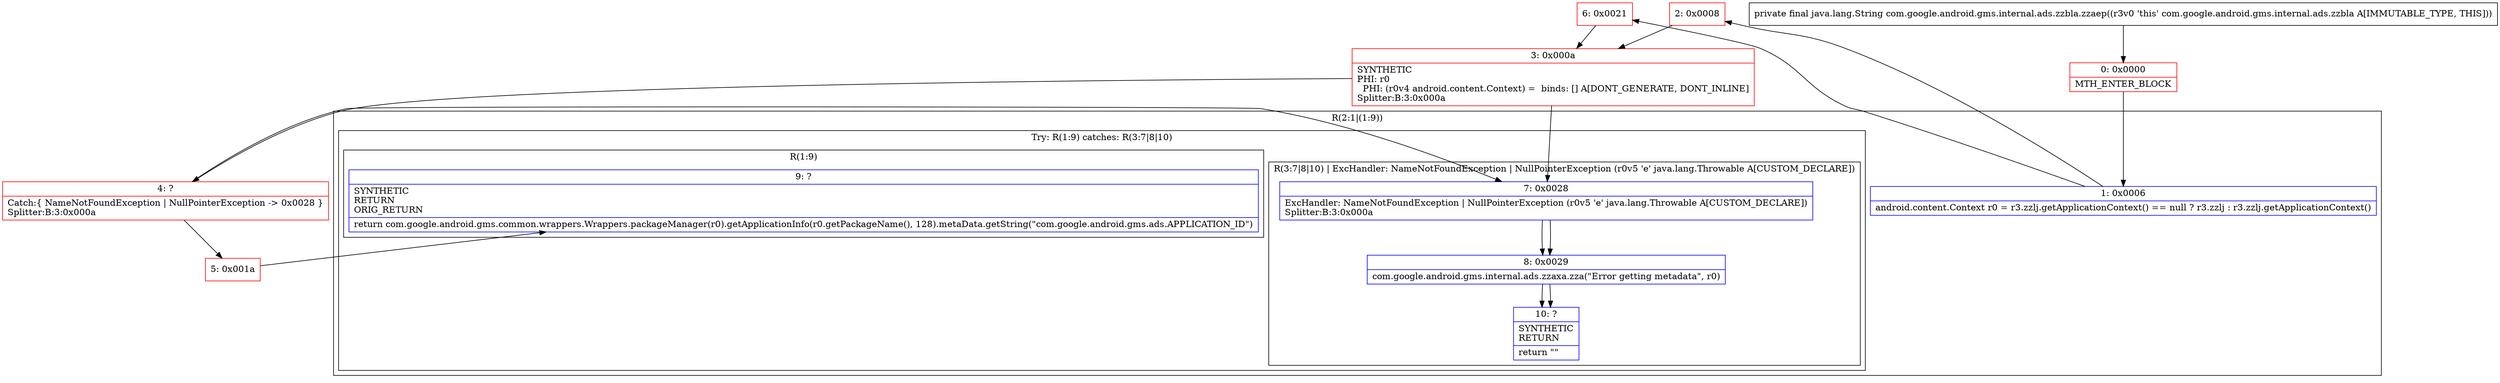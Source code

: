 digraph "CFG forcom.google.android.gms.internal.ads.zzbla.zzaep()Ljava\/lang\/String;" {
subgraph cluster_Region_2060165487 {
label = "R(2:1|(1:9))";
node [shape=record,color=blue];
Node_1 [shape=record,label="{1\:\ 0x0006|android.content.Context r0 = r3.zzlj.getApplicationContext() == null ? r3.zzlj : r3.zzlj.getApplicationContext()\l}"];
subgraph cluster_TryCatchRegion_873592271 {
label = "Try: R(1:9) catches: R(3:7|8|10)";
node [shape=record,color=blue];
subgraph cluster_Region_796383246 {
label = "R(1:9)";
node [shape=record,color=blue];
Node_9 [shape=record,label="{9\:\ ?|SYNTHETIC\lRETURN\lORIG_RETURN\l|return com.google.android.gms.common.wrappers.Wrappers.packageManager(r0).getApplicationInfo(r0.getPackageName(), 128).metaData.getString(\"com.google.android.gms.ads.APPLICATION_ID\")\l}"];
}
subgraph cluster_Region_99728843 {
label = "R(3:7|8|10) | ExcHandler: NameNotFoundException \| NullPointerException (r0v5 'e' java.lang.Throwable A[CUSTOM_DECLARE])\l";
node [shape=record,color=blue];
Node_7 [shape=record,label="{7\:\ 0x0028|ExcHandler: NameNotFoundException \| NullPointerException (r0v5 'e' java.lang.Throwable A[CUSTOM_DECLARE])\lSplitter:B:3:0x000a\l}"];
Node_8 [shape=record,label="{8\:\ 0x0029|com.google.android.gms.internal.ads.zzaxa.zza(\"Error getting metadata\", r0)\l}"];
Node_10 [shape=record,label="{10\:\ ?|SYNTHETIC\lRETURN\l|return \"\"\l}"];
}
}
}
subgraph cluster_Region_99728843 {
label = "R(3:7|8|10) | ExcHandler: NameNotFoundException \| NullPointerException (r0v5 'e' java.lang.Throwable A[CUSTOM_DECLARE])\l";
node [shape=record,color=blue];
Node_7 [shape=record,label="{7\:\ 0x0028|ExcHandler: NameNotFoundException \| NullPointerException (r0v5 'e' java.lang.Throwable A[CUSTOM_DECLARE])\lSplitter:B:3:0x000a\l}"];
Node_8 [shape=record,label="{8\:\ 0x0029|com.google.android.gms.internal.ads.zzaxa.zza(\"Error getting metadata\", r0)\l}"];
Node_10 [shape=record,label="{10\:\ ?|SYNTHETIC\lRETURN\l|return \"\"\l}"];
}
Node_0 [shape=record,color=red,label="{0\:\ 0x0000|MTH_ENTER_BLOCK\l}"];
Node_2 [shape=record,color=red,label="{2\:\ 0x0008}"];
Node_3 [shape=record,color=red,label="{3\:\ 0x000a|SYNTHETIC\lPHI: r0 \l  PHI: (r0v4 android.content.Context) =  binds: [] A[DONT_GENERATE, DONT_INLINE]\lSplitter:B:3:0x000a\l}"];
Node_4 [shape=record,color=red,label="{4\:\ ?|Catch:\{ NameNotFoundException \| NullPointerException \-\> 0x0028 \}\lSplitter:B:3:0x000a\l}"];
Node_5 [shape=record,color=red,label="{5\:\ 0x001a}"];
Node_6 [shape=record,color=red,label="{6\:\ 0x0021}"];
MethodNode[shape=record,label="{private final java.lang.String com.google.android.gms.internal.ads.zzbla.zzaep((r3v0 'this' com.google.android.gms.internal.ads.zzbla A[IMMUTABLE_TYPE, THIS])) }"];
MethodNode -> Node_0;
Node_1 -> Node_2;
Node_1 -> Node_6;
Node_7 -> Node_8;
Node_8 -> Node_10;
Node_7 -> Node_8;
Node_8 -> Node_10;
Node_0 -> Node_1;
Node_2 -> Node_3;
Node_3 -> Node_4;
Node_3 -> Node_7;
Node_4 -> Node_5;
Node_4 -> Node_7;
Node_5 -> Node_9;
Node_6 -> Node_3;
}

